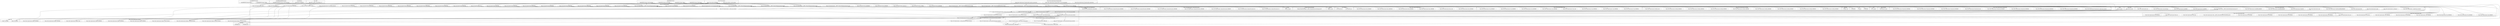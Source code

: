 digraph {
graph [overlap=false]
subgraph cluster_Moose_Meta_TypeConstraint_Parameterizable {
	label="Moose::Meta::TypeConstraint::Parameterizable";
	"Moose::Meta::TypeConstraint::Parameterizable::_parse_type_parameter";
	"Moose::Meta::TypeConstraint::Parameterizable::generate_constraint_for";
	"Moose::Meta::TypeConstraint::Parameterizable::parameterize";
}
subgraph cluster_Moose_Meta_TypeConstraint_DuckType {
	label="Moose::Meta::TypeConstraint::DuckType";
	"Moose::Meta::TypeConstraint::DuckType::BEGIN@5";
	"Moose::Meta::TypeConstraint::DuckType::BEGIN@17";
	"Moose::Meta::TypeConstraint::DuckType::BEGIN@7";
	"Moose::Meta::TypeConstraint::DuckType::BEGIN@9";
	"Moose::Meta::TypeConstraint::DuckType::BEGIN@8";
	"Moose::Meta::TypeConstraint::DuckType::BEGIN@3";
	"Moose::Meta::TypeConstraint::DuckType::BEGIN@11";
	"Moose::Meta::TypeConstraint::DuckType::BEGIN@4";
	"Moose::Meta::TypeConstraint::DuckType::meta";
}
subgraph cluster_List_MoreUtils {
	label="List::MoreUtils";
	"List::MoreUtils::all";
	"List::MoreUtils::any";
}
subgraph cluster_warnings {
	label="warnings";
	"warnings::unimport";
}
subgraph cluster_Moose_Exporter {
	label="Moose::Exporter";
	"Moose::Exporter::import";
}
subgraph cluster_strict {
	label="strict";
	"strict::unimport";
}
subgraph cluster_Moose_Meta_TypeConstraint_Enum {
	label="Moose::Meta::TypeConstraint::Enum";
	"Moose::Meta::TypeConstraint::Enum::BEGIN@3";
	"Moose::Meta::TypeConstraint::Enum::meta";
	"Moose::Meta::TypeConstraint::Enum::BEGIN@5";
	"Moose::Meta::TypeConstraint::Enum::BEGIN@4";
	"Moose::Meta::TypeConstraint::Enum::BEGIN@13";
	"Moose::Meta::TypeConstraint::Enum::BEGIN@7";
}
subgraph cluster_XSLoader {
	label="XSLoader";
	"XSLoader::load";
}
subgraph cluster_Class_MOP {
	label="Class::MOP";
	"Class::MOP::__ANON__[Class/MOP.pm:117]";
}
subgraph cluster_Moose_Util_TypeConstraints {
	label="Moose::Util::TypeConstraints";
	"Moose::Util::TypeConstraints::BEGIN@39";
	"Moose::Util::TypeConstraints::__ANON__[Moose/Util/TypeConstraints.pm:806]";
	"Moose::Util::TypeConstraints::role_type";
	"Moose::Util::TypeConstraints::__ANON__[Moose/Util/TypeConstraints.pm:807]";
	"Moose::Util::TypeConstraints::BEGIN@676";
	"Moose::Util::TypeConstraints::BEGIN@28";
	"Moose::Util::TypeConstraints::__ANON__[Moose/Util/TypeConstraints.pm:714]";
	"Moose::Util::TypeConstraints::BEGIN@6";
	"Moose::Util::TypeConstraints::CORE:match";
	"Moose::Util::TypeConstraints::__ANON__[Moose/Util/TypeConstraints.pm:844]";
	"Moose::Util::TypeConstraints::subtype";
	"Moose::Util::TypeConstraints::BEGIN@35";
	"Moose::Util::TypeConstraints::BEGIN@4";
	"Moose::Util::TypeConstraints::list_all_type_constraints";
	"Moose::Util::TypeConstraints::BEGIN@30";
	"Moose::Util::TypeConstraints::__ANON__[Moose/Util/TypeConstraints.pm:837]";
	"Moose::Util::TypeConstraints::BEGIN@36";
	"Moose::Util::TypeConstraints::_parse_parameterized_type_constraint";
	"Moose::Util::TypeConstraints::find_or_parse_type_constraint";
	"Moose::Util::TypeConstraints::BEGIN@596";
	"Moose::Util::TypeConstraints::where";
	"Moose::Util::TypeConstraints::as";
	"Moose::Util::TypeConstraints::CORE:subst";
	"Moose::Util::TypeConstraints::__ANON__[Moose/Util/TypeConstraints.pm:845]";
	"Moose::Util::TypeConstraints::BEGIN@649";
	"Moose::Util::TypeConstraints::create_parameterized_type_constraint";
	"Moose::Util::TypeConstraints::find_type_constraint";
	"Moose::Util::TypeConstraints::BEGIN@32";
	"Moose::Util::TypeConstraints::BEGIN@40";
	"Moose::Util::TypeConstraints::__ANON__[Moose/Util/TypeConstraints.pm:828]";
	"Moose::Util::TypeConstraints::type";
	"Moose::Util::TypeConstraints::BEGIN@66";
	"Moose::Util::TypeConstraints::BEGIN@660";
	"Moose::Util::TypeConstraints::__ANON__[Moose/Util/TypeConstraints.pm:707]";
	"Moose::Util::TypeConstraints::BEGIN@38";
	"Moose::Util::TypeConstraints::_detect_type_constraint_union";
	"Moose::Util::TypeConstraints::BEGIN@7";
	"Moose::Util::TypeConstraints::class_type";
	"Moose::Util::TypeConstraints::find_or_create_isa_type_constraint";
	"Moose::Util::TypeConstraints::create_class_type_constraint";
	"Moose::Util::TypeConstraints::CORE:qr";
	"Moose::Util::TypeConstraints::CORE:regcomp";
	"Moose::Util::TypeConstraints::_detect_parameterized_type_constraint";
	"Moose::Util::TypeConstraints::optimize_as";
	"Moose::Util::TypeConstraints::_create_parameterized_type_constraint";
	"Moose::Util::TypeConstraints::BEGIN@5";
	"Moose::Util::TypeConstraints::BEGIN@33";
	"Moose::Util::TypeConstraints::_create_type_constraint";
	"Moose::Util::TypeConstraints::create_role_type_constraint";
	"Moose::Util::TypeConstraints::BEGIN@34";
	"Moose::Util::TypeConstraints::get_all_parameterizable_types";
	"Moose::Util::TypeConstraints::BEGIN@37";
	"Moose::Util::TypeConstraints::find_or_create_does_type_constraint";
	"Moose::Util::TypeConstraints::normalize_type_constraint_name";
	"Moose::Util::TypeConstraints::BEGIN@29";
	"Moose::Util::TypeConstraints::BEGIN@655";
	"Moose::Util::TypeConstraints::register_type_constraint";
	"Moose::Util::TypeConstraints::BEGIN@31";
}
subgraph cluster_Moose {
	label="Moose";
	"Moose::init_meta";
}
subgraph cluster_Moose_Meta_TypeConstraint_Role {
	label="Moose::Meta::TypeConstraint::Role";
	"Moose::Meta::TypeConstraint::Role::BEGIN@7";
	"Moose::Meta::TypeConstraint::Role::BEGIN@5";
	"Moose::Meta::TypeConstraint::Role::BEGIN@8";
	"Moose::Meta::TypeConstraint::Role::BEGIN@4";
	"Moose::Meta::TypeConstraint::Role::BEGIN@3";
	"Moose::Meta::TypeConstraint::Role::__ANON__[Moose/Meta/TypeConstraint/Role.pm:36]";
	"Moose::Meta::TypeConstraint::Role::BEGIN@14";
	"Moose::Meta::TypeConstraint::Role::new";
	"Moose::Meta::TypeConstraint::Role::meta";
}
subgraph cluster_Exporter {
	label="Exporter";
	"Exporter::import";
}
subgraph cluster_Moose_Meta_TypeConstraint_Parameterized {
	label="Moose::Meta::TypeConstraint::Parameterized";
	"Moose::Meta::TypeConstraint::Parameterized::BEGIN@8";
	"Moose::Meta::TypeConstraint::Parameterized::BEGIN@7";
	"Moose::Meta::TypeConstraint::Parameterized::meta";
	"Moose::Meta::TypeConstraint::Parameterized::BEGIN@5";
	"Moose::Meta::TypeConstraint::Parameterized::BEGIN@9";
	"Moose::Meta::TypeConstraint::Parameterized::BEGIN@4";
	"Moose::Meta::TypeConstraint::Parameterized::compile_type_constraint";
	"Moose::Meta::TypeConstraint::Parameterized::BEGIN@15";
	"Moose::Meta::TypeConstraint::Parameterized::BEGIN@3";
}
subgraph cluster_Maybe_ANTLR_Runtime {
	label="Maybe[ANTLR::Runtime";
	"Maybe[ANTLR::Runtime::CharStream]";
	"Maybe[ANTLR::Runtime::TokenStream]";
	"Maybe[ANTLR::Runtime::CharStreamState]";
	"Maybe[ANTLR::Runtime::Token]";
}
subgraph cluster_ArrayRef_ANTLR_Runtime {
	label="ArrayRef[ANTLR::Runtime";
	"ArrayRef[ANTLR::Runtime::Token]";
	"ArrayRef[ANTLR::Runtime::BitSet]";
}
subgraph cluster_Moose_Meta_TypeConstraint_Registry {
	label="Moose::Meta::TypeConstraint::Registry";
	"Moose::Meta::TypeConstraint::Registry::type_constraints";
	"Moose::Meta::TypeConstraint::Registry::BEGIN@4";
	"Moose::Meta::TypeConstraint::Registry::meta";
	"Moose::Meta::TypeConstraint::Registry::BEGIN@6";
	"Moose::Meta::TypeConstraint::Registry::add_type_constraint";
	"Moose::Meta::TypeConstraint::Registry::get_type_constraint";
	"Moose::Meta::TypeConstraint::Registry::BEGIN@8";
	"Moose::Meta::TypeConstraint::Registry::has_type_constraint";
	"Moose::Meta::TypeConstraint::Registry::BEGIN@14";
	"Moose::Meta::TypeConstraint::Registry::BEGIN@5";
}
subgraph cluster_Moose_Role {
	label="Moose::Role";
	"Moose::Role::init_meta";
}
subgraph cluster_ArrayRef_Maybe_ANTLR_Runtime {
	label="ArrayRef[Maybe[ANTLR::Runtime";
	"ArrayRef[Maybe[ANTLR::Runtime::CharStreamState]]";
}
subgraph cluster_re {
	label="re";
	"re::BEGIN@4";
	"re::import";
	"re::BEGIN@5";
}
subgraph cluster_Package_DeprecationManager {
	label="Package::DeprecationManager";
	"Package::DeprecationManager::__ANON__[Package/DeprecationManager.pm:60]";
}
subgraph cluster_Scalar_Util {
	label="Scalar::Util";
	"Scalar::Util::reftype";
	"Scalar::Util::blessed";
}
subgraph cluster_UNIVERSAL {
	label="UNIVERSAL";
	"UNIVERSAL::isa";
	"UNIVERSAL::can";
}
subgraph cluster_Moose_Meta_TypeConstraint_Class {
	label="Moose::Meta::TypeConstraint::Class";
	"Moose::Meta::TypeConstraint::Class::BEGIN@7";
	"Moose::Meta::TypeConstraint::Class::meta";
	"Moose::Meta::TypeConstraint::Class::BEGIN@5";
	"Moose::Meta::TypeConstraint::Class::BEGIN@8";
	"Moose::Meta::TypeConstraint::Class::BEGIN@3";
	"Moose::Meta::TypeConstraint::Class::BEGIN@14";
	"Moose::Meta::TypeConstraint::Class::BEGIN@4";
	"Moose::Meta::TypeConstraint::Class::new";
}
subgraph cluster_Moose_Util_TypeConstraints_OptimizedConstraints {
	label="Moose::Util::TypeConstraints::OptimizedConstraints";
	"Moose::Util::TypeConstraints::OptimizedConstraints::BEGIN@4";
	"Moose::Util::TypeConstraints::OptimizedConstraints::BEGIN@7";
	"Moose::Util::TypeConstraints::OptimizedConstraints::BEGIN@6";
	"Moose::Util::TypeConstraints::OptimizedConstraints::Str";
	"Moose::Util::TypeConstraints::OptimizedConstraints::BEGIN@8";
	"Moose::Util::TypeConstraints::OptimizedConstraints::BEGIN@3";
	"Moose::Util::TypeConstraints::OptimizedConstraints::Int";
}
subgraph cluster_Moose_Meta_Attribute {
	label="Moose::Meta::Attribute";
	"Moose::Meta::Attribute::BEGIN@19";
	"Moose::Meta::Attribute::_process_options";
}
subgraph cluster_Class_MOP_Mixin_HasAttributes {
	label="Class::MOP::Mixin::HasAttributes";
	"Class::MOP::Mixin::HasAttributes::add_attribute";
}
subgraph cluster_Moose_Meta_TypeConstraint {
	label="Moose::Meta::TypeConstraint";
	"Moose::Meta::TypeConstraint::ArrayRef[Str]";
	"Moose::Meta::TypeConstraint::__ANON__[Moose/Meta/TypeConstraint.pm:10]";
	"Moose::Meta::TypeConstraint::is_subtype_of";
	"Moose::Meta::TypeConstraint::Maybe[ArrayRef[HashRef[Int]]]";
	"Moose::Meta::TypeConstraint::_compiled_type_constraint";
	"Moose::Meta::TypeConstraint::name";
	"Moose::Meta::TypeConstraint::Maybe[Str]";
	"Moose::Meta::TypeConstraint::create_child_type";
	"Moose::Meta::TypeConstraint::ArrayRef[HashRef[Int]]";
	"Moose::Meta::TypeConstraint::equals";
	"Moose::Meta::TypeConstraint::ArrayRef[Int]";
	"Moose::Meta::TypeConstraint::ArrayRef[ArrayRef[Int]]";
	"Moose::Meta::TypeConstraint::Bool";
	"Moose::Meta::TypeConstraint::new";
}
subgraph cluster_Lavanda2Parser {
	label="Lavanda2Parser";
	"Lavanda2Parser::BEGIN@14";
}
subgraph cluster_Moose_Meta_TypeConstraint_Union {
	label="Moose::Meta::TypeConstraint::Union";
	"Moose::Meta::TypeConstraint::Union::BEGIN@11";
	"Moose::Meta::TypeConstraint::Union::BEGIN@4";
	"Moose::Meta::TypeConstraint::Union::BEGIN@10";
	"Moose::Meta::TypeConstraint::Union::meta";
	"Moose::Meta::TypeConstraint::Union::BEGIN@5";
	"Moose::Meta::TypeConstraint::Union::BEGIN@6";
	"Moose::Meta::TypeConstraint::Union::BEGIN@8";
	"Moose::Meta::TypeConstraint::Union::BEGIN@17";
}
"Moose::Util::TypeConstraints::BEGIN@30" -> "Moose::Meta::TypeConstraint::Union::BEGIN@5";
"Moose::Role::init_meta" -> "Moose::Util::TypeConstraints::role_type";
"Moose::Util::TypeConstraints::BEGIN@7" -> "Moose::Exporter::import";
"Moose::Util::TypeConstraints::__ANON__[Moose/Util/TypeConstraints.pm:806]" -> "Maybe[ANTLR::Runtime::CharStreamState]";
"Moose::Util::TypeConstraints::BEGIN@35" -> "Moose::Meta::TypeConstraint::Enum::BEGIN@7";
"Moose::Util::TypeConstraints::_create_type_constraint" -> "Moose::Meta::TypeConstraint::create_child_type";
"Moose::Meta::TypeConstraint::Maybe[Str]" -> "Moose::Util::TypeConstraints::__ANON__[Moose/Util/TypeConstraints.pm:844]";
"Maybe[ANTLR::Runtime::CharStream]" -> "Moose::Util::TypeConstraints::__ANON__[Moose/Util/TypeConstraints.pm:844]";
"Maybe[ANTLR::Runtime::TokenStream]" -> "Moose::Util::TypeConstraints::__ANON__[Moose/Util/TypeConstraints.pm:844]";
"Maybe[ANTLR::Runtime::CharStreamState]" -> "Moose::Util::TypeConstraints::__ANON__[Moose/Util/TypeConstraints.pm:844]";
"Maybe[ANTLR::Runtime::Token]" -> "Moose::Util::TypeConstraints::__ANON__[Moose/Util/TypeConstraints.pm:844]";
"Moose::Meta::TypeConstraint::Maybe[ArrayRef[HashRef[Int]]]" -> "Moose::Util::TypeConstraints::__ANON__[Moose/Util/TypeConstraints.pm:844]";
"Moose::Util::TypeConstraints::find_or_create_does_type_constraint" -> "Moose::Util::TypeConstraints::find_or_parse_type_constraint";
"Moose::Util::TypeConstraints::find_or_create_isa_type_constraint" -> "Moose::Util::TypeConstraints::find_or_parse_type_constraint";
"Moose::Util::TypeConstraints::BEGIN@6" -> "Exporter::import";
"Moose::Util::TypeConstraints::BEGIN@5" -> "Exporter::import";
"Class::MOP::__ANON__[Class/MOP.pm:117]" -> "Moose::Util::TypeConstraints::where";
"Moose::Meta::Attribute::BEGIN@19" -> "Moose::Util::TypeConstraints::where";
"Lavanda2Parser::BEGIN@14" -> "Moose::Util::TypeConstraints::where";
"Moose::Util::TypeConstraints::find_or_parse_type_constraint" -> "Moose::Util::TypeConstraints::create_parameterized_type_constraint";
"Moose::Meta::Attribute::BEGIN@19" -> "Moose::Util::TypeConstraints::find_type_constraint";
"Moose::Meta::TypeConstraint::is_subtype_of" -> "Moose::Util::TypeConstraints::find_type_constraint";
"Moose::init_meta" -> "Moose::Util::TypeConstraints::find_type_constraint";
"Moose::Meta::TypeConstraint::Class::new" -> "Moose::Util::TypeConstraints::find_type_constraint";
"Moose::Util::TypeConstraints::find_or_parse_type_constraint" -> "Moose::Util::TypeConstraints::find_type_constraint";
"Moose::Meta::TypeConstraint::equals" -> "Moose::Util::TypeConstraints::find_type_constraint";
"Moose::Meta::TypeConstraint::Role::new" -> "Moose::Util::TypeConstraints::find_type_constraint";
"Moose::Role::init_meta" -> "Moose::Util::TypeConstraints::find_type_constraint";
"Moose::Meta::Attribute::BEGIN@19" -> "Moose::Util::TypeConstraints::BEGIN@38";
"Moose::Util::TypeConstraints::find_or_parse_type_constraint" -> "Moose::Util::TypeConstraints::_detect_type_constraint_union";
"Moose::init_meta" -> "Moose::Util::TypeConstraints::class_type";
"Moose::Meta::Attribute::BEGIN@19" -> "Moose::Util::TypeConstraints::BEGIN@5";
"Moose::Util::TypeConstraints::BEGIN@40" -> "Moose::Util::TypeConstraints::OptimizedConstraints::BEGIN@6";
"Moose::Util::TypeConstraints::subtype" -> "Moose::Util::TypeConstraints::_create_type_constraint";
"Moose::Util::TypeConstraints::type" -> "Moose::Util::TypeConstraints::_create_type_constraint";
"Moose::Util::TypeConstraints::BEGIN@34" -> "Moose::Meta::TypeConstraint::Role::BEGIN@14";
"Moose::Util::TypeConstraints::BEGIN@33" -> "Moose::Meta::TypeConstraint::Class::BEGIN@4";
"Moose::Meta::Attribute::BEGIN@19" -> "Moose::Util::TypeConstraints::BEGIN@39";
"Moose::Util::TypeConstraints::BEGIN@35" -> "Moose::Meta::TypeConstraint::Enum::meta";
"Moose::Util::TypeConstraints::BEGIN@30" -> "Moose::Meta::TypeConstraint::Union::meta";
"Moose::Util::TypeConstraints::BEGIN@596" -> "re::BEGIN@5";
"Moose::Util::TypeConstraints::_create_type_constraint" -> "Moose::Util::TypeConstraints::CORE:match";
"Moose::Util::TypeConstraints::_detect_type_constraint_union" -> "Moose::Util::TypeConstraints::CORE:match";
"Moose::Util::TypeConstraints::_detect_parameterized_type_constraint" -> "Moose::Util::TypeConstraints::CORE:match";
"Moose::Util::TypeConstraints::_parse_parameterized_type_constraint" -> "Moose::Util::TypeConstraints::CORE:match";
"Moose::Util::TypeConstraints::find_type_constraint" -> "Scalar::Util::blessed";
"Moose::Util::TypeConstraints::_create_type_constraint" -> "Scalar::Util::blessed";
"Moose::Util::TypeConstraints::BEGIN@28" -> "Package::DeprecationManager::__ANON__[Package/DeprecationManager.pm:60]";
"Moose::Util::TypeConstraints::BEGIN@33" -> "Moose::Meta::TypeConstraint::Class::BEGIN@5";
"Moose::Util::TypeConstraints::BEGIN@31" -> "Moose::Meta::TypeConstraint::Parameterized::meta";
"Class::MOP::__ANON__[Class/MOP.pm:117]" -> "Moose::Util::TypeConstraints::as";
"Moose::Meta::Attribute::BEGIN@19" -> "Moose::Util::TypeConstraints::as";
"Moose::Meta::TypeConstraint::Parameterizable::generate_constraint_for" -> "Moose::Util::TypeConstraints::__ANON__[Moose/Util/TypeConstraints.pm:845]";
"Moose::Util::TypeConstraints::BEGIN@30" -> "Moose::Meta::TypeConstraint::Union::BEGIN@8";
"Moose::Util::TypeConstraints::_create_type_constraint" -> "Moose::Util::TypeConstraints::find_or_create_isa_type_constraint";
"Moose::Meta::Attribute::_process_options" -> "Moose::Util::TypeConstraints::find_or_create_isa_type_constraint";
"Moose::Meta::TypeConstraint::Parameterizable::_parse_type_parameter" -> "Moose::Util::TypeConstraints::find_or_create_isa_type_constraint";
"Moose::Meta::Attribute::BEGIN@19" -> "Moose::Util::TypeConstraints::CORE:regcomp";
"Moose::Util::TypeConstraints::_detect_type_constraint_union" -> "Moose::Util::TypeConstraints::CORE:regcomp";
"Moose::Util::TypeConstraints::_detect_parameterized_type_constraint" -> "Moose::Util::TypeConstraints::CORE:regcomp";
"Moose::Util::TypeConstraints::_parse_parameterized_type_constraint" -> "Moose::Util::TypeConstraints::CORE:regcomp";
"Moose::Util::TypeConstraints::BEGIN@40" -> "Moose::Util::TypeConstraints::OptimizedConstraints::BEGIN@7";
"Moose::Util::TypeConstraints::BEGIN@36" -> "Moose::Meta::TypeConstraint::DuckType::BEGIN@3";
"Moose::Util::TypeConstraints::BEGIN@36" -> "Moose::Meta::TypeConstraint::DuckType::meta";
"Moose::Util::TypeConstraints::BEGIN@39" -> "Moose::Meta::TypeConstraint::Registry::BEGIN@8";
"Moose::Util::TypeConstraints::__ANON__[Moose/Util/TypeConstraints.pm:844]" -> "Moose::Meta::TypeConstraint::Role::__ANON__[Moose/Meta/TypeConstraint/Role.pm:36]";
"Moose::Meta::Attribute::BEGIN@19" -> "Moose::Util::TypeConstraints::BEGIN@37";
"Moose::Util::TypeConstraints::BEGIN@33" -> "Moose::Meta::TypeConstraint::Class::BEGIN@3";
"Moose::Util::TypeConstraints::BEGIN@33" -> "Moose::Meta::TypeConstraint::Class::BEGIN@14";
"Moose::Meta::Attribute::BEGIN@19" -> "Moose::Util::TypeConstraints::BEGIN@6";
"Moose::Util::TypeConstraints::BEGIN@30" -> "Moose::Meta::TypeConstraint::Union::BEGIN@10";
"Class::MOP::__ANON__[Class/MOP.pm:117]" -> "Moose::Util::TypeConstraints::subtype";
"Moose::Meta::Attribute::BEGIN@19" -> "Moose::Util::TypeConstraints::subtype";
"Lavanda2Parser::BEGIN@14" -> "Moose::Util::TypeConstraints::subtype";
"Moose::Meta::Attribute::BEGIN@19" -> "Moose::Util::TypeConstraints::BEGIN@35";
"Moose::Util::TypeConstraints::BEGIN@36" -> "Moose::Meta::TypeConstraint::DuckType::BEGIN@9";
"Moose::Meta::Attribute::BEGIN@19" -> "Moose::Util::TypeConstraints::list_all_type_constraints";
"Moose::Meta::Attribute::BEGIN@19" -> "Moose::Util::TypeConstraints::BEGIN@596";
"Moose::Util::TypeConstraints::_create_parameterized_type_constraint" -> "UNIVERSAL::can";
"Moose::Meta::Attribute::BEGIN@19" -> "Moose::Util::TypeConstraints::type";
"Moose::Meta::Attribute::BEGIN@19" -> "Moose::Util::TypeConstraints::BEGIN@66";
"Moose::Util::TypeConstraints::BEGIN@66" -> "strict::unimport";
"Moose::Util::TypeConstraints::BEGIN@31" -> "Moose::Meta::TypeConstraint::Parameterized::BEGIN@3";
"Moose::Util::TypeConstraints::_create_type_constraint" -> "Moose::Meta::TypeConstraint::Registry::get_type_constraint";
"Moose::Util::TypeConstraints::create_parameterized_type_constraint" -> "Moose::Meta::TypeConstraint::Registry::get_type_constraint";
"Moose::Util::TypeConstraints::find_type_constraint" -> "Moose::Meta::TypeConstraint::Registry::get_type_constraint";
"Moose::Meta::Attribute::BEGIN@19" -> "Moose::Util::TypeConstraints::BEGIN@29";
"Moose::Meta::Attribute::BEGIN@19" -> "Moose::Util::TypeConstraints::BEGIN@31";
"Moose::Meta::TypeConstraint::ArrayRef[Str]" -> "Moose::Util::TypeConstraints::__ANON__[Moose/Util/TypeConstraints.pm:806]";
"Moose::Meta::TypeConstraint::ArrayRef[HashRef[Int]]" -> "Moose::Util::TypeConstraints::__ANON__[Moose/Util/TypeConstraints.pm:806]";
"Moose::Meta::TypeConstraint::ArrayRef[Int]" -> "Moose::Util::TypeConstraints::__ANON__[Moose/Util/TypeConstraints.pm:806]";
"ArrayRef[Maybe[ANTLR::Runtime::CharStreamState]]" -> "Moose::Util::TypeConstraints::__ANON__[Moose/Util/TypeConstraints.pm:806]";
"ArrayRef[ANTLR::Runtime::BitSet]" -> "Moose::Util::TypeConstraints::__ANON__[Moose/Util/TypeConstraints.pm:806]";
"ArrayRef[ANTLR::Runtime::Token]" -> "Moose::Util::TypeConstraints::__ANON__[Moose/Util/TypeConstraints.pm:806]";
"Moose::Meta::TypeConstraint::ArrayRef[ArrayRef[Int]]" -> "Moose::Util::TypeConstraints::__ANON__[Moose/Util/TypeConstraints.pm:806]";
"Moose::Util::TypeConstraints::BEGIN@30" -> "Moose::Meta::TypeConstraint::Union::BEGIN@6";
"Moose::Meta::Attribute::BEGIN@19" -> "Moose::Util::TypeConstraints::BEGIN@676";
"Moose::Util::TypeConstraints::BEGIN@34" -> "Moose::Meta::TypeConstraint::Role::BEGIN@3";
"Moose::Util::TypeConstraints::__ANON__[Moose/Util/TypeConstraints.pm:844]" -> "Moose::Meta::TypeConstraint::ArrayRef[HashRef[Int]]";
"Moose::Util::TypeConstraints::BEGIN@31" -> "Moose::Meta::TypeConstraint::Parameterized::BEGIN@15";
"Moose::Util::TypeConstraints::BEGIN@34" -> "Moose::Meta::TypeConstraint::Role::BEGIN@7";
"Moose::Util::TypeConstraints::_create_parameterized_type_constraint" -> "Moose::Meta::TypeConstraint::Parameterizable::parameterize";
"Moose::Util::TypeConstraints::normalize_type_constraint_name" -> "Moose::Util::TypeConstraints::CORE:subst";
"Moose::Util::TypeConstraints::create_parameterized_type_constraint" -> "Moose::Meta::TypeConstraint::Registry::has_type_constraint";
"Moose::Util::TypeConstraints::find_type_constraint" -> "Moose::Meta::TypeConstraint::Registry::has_type_constraint";
"Moose::Meta::Attribute::BEGIN@19" -> "Moose::Util::TypeConstraints::BEGIN@40";
"Moose::Util::TypeConstraints::BEGIN@39" -> "Moose::Meta::TypeConstraint::Registry::BEGIN@14";
"Moose::Meta::Attribute::BEGIN@19" -> "Moose::Util::TypeConstraints::BEGIN@7";
"Moose::Util::TypeConstraints::BEGIN@35" -> "Moose::Meta::TypeConstraint::Enum::BEGIN@13";
"Moose::Util::TypeConstraints::__ANON__[Moose/Util/TypeConstraints.pm:845]" -> "Moose::Meta::TypeConstraint::_compiled_type_constraint";
"Moose::Util::TypeConstraints::__ANON__[Moose/Util/TypeConstraints.pm:807]" -> "Moose::Meta::TypeConstraint::_compiled_type_constraint";
"Moose::Util::TypeConstraints::__ANON__[Moose/Util/TypeConstraints.pm:828]" -> "Moose::Meta::TypeConstraint::_compiled_type_constraint";
"Moose::Util::TypeConstraints::create_parameterized_type_constraint" -> "Moose::Util::TypeConstraints::_create_parameterized_type_constraint";
"Moose::Meta::Attribute::BEGIN@19" -> "Moose::Util::TypeConstraints::BEGIN@34";
"Moose::Meta::TypeConstraint::Parameterized::compile_type_constraint" -> "Moose::Util::TypeConstraints::get_all_parameterizable_types";
"Moose::Util::TypeConstraints::BEGIN@36" -> "Moose::Meta::TypeConstraint::DuckType::BEGIN@8";
"Moose::Util::TypeConstraints::find_or_parse_type_constraint" -> "Moose::Util::TypeConstraints::normalize_type_constraint_name";
"Moose::Util::TypeConstraints::role_type" -> "Moose::Util::TypeConstraints::register_type_constraint";
"Moose::Util::TypeConstraints::class_type" -> "Moose::Util::TypeConstraints::register_type_constraint";
"Moose::Meta::Attribute::BEGIN@19" -> "Moose::Util::TypeConstraints::BEGIN@655";
"Moose::Util::TypeConstraints::list_all_type_constraints" -> "Moose::Meta::TypeConstraint::Registry::type_constraints";
"Moose::Util::TypeConstraints::BEGIN@39" -> "Moose::Meta::TypeConstraint::Registry::BEGIN@4";
"Moose::Meta::TypeConstraint::Bool" -> "Moose::Util::TypeConstraints::__ANON__[Moose/Util/TypeConstraints.pm:714]";
"Moose::Util::TypeConstraints::BEGIN@33" -> "Moose::Meta::TypeConstraint::Class::BEGIN@8";
"Moose::Util::TypeConstraints::BEGIN@31" -> "Moose::Meta::TypeConstraint::Parameterized::BEGIN@7";
"Moose::Meta::Attribute::BEGIN@19" -> "Moose::Util::TypeConstraints::BEGIN@36";
"Moose::Meta::TypeConstraint::Maybe[Str]" -> "Moose::Util::TypeConstraints::__ANON__[Moose/Util/TypeConstraints.pm:837]";
"Maybe[ANTLR::Runtime::CharStream]" -> "Moose::Util::TypeConstraints::__ANON__[Moose/Util/TypeConstraints.pm:837]";
"Maybe[ANTLR::Runtime::TokenStream]" -> "Moose::Util::TypeConstraints::__ANON__[Moose/Util/TypeConstraints.pm:837]";
"Maybe[ANTLR::Runtime::CharStreamState]" -> "Moose::Util::TypeConstraints::__ANON__[Moose/Util/TypeConstraints.pm:837]";
"Maybe[ANTLR::Runtime::Token]" -> "Moose::Util::TypeConstraints::__ANON__[Moose/Util/TypeConstraints.pm:837]";
"Moose::Meta::TypeConstraint::Maybe[ArrayRef[HashRef[Int]]]" -> "Moose::Util::TypeConstraints::__ANON__[Moose/Util/TypeConstraints.pm:837]";
"Moose::Util::TypeConstraints::BEGIN@660" -> "warnings::unimport";
"Moose::Util::TypeConstraints::BEGIN@676" -> "warnings::unimport";
"Moose::Util::TypeConstraints::BEGIN@649" -> "warnings::unimport";
"Moose::Util::TypeConstraints::BEGIN@655" -> "warnings::unimport";
"Moose::Util::TypeConstraints::register_type_constraint" -> "Moose::Meta::TypeConstraint::name";
"Moose::Meta::Attribute::BEGIN@19" -> "Moose::Util::TypeConstraints::BEGIN@660";
"Moose::Meta::TypeConstraint::Maybe[Str]" -> "Moose::Util::TypeConstraints::__ANON__[Moose/Util/TypeConstraints.pm:707]";
"Maybe[ANTLR::Runtime::CharStream]" -> "Moose::Util::TypeConstraints::__ANON__[Moose/Util/TypeConstraints.pm:707]";
"Maybe[ANTLR::Runtime::TokenStream]" -> "Moose::Util::TypeConstraints::__ANON__[Moose/Util/TypeConstraints.pm:707]";
"Maybe[ANTLR::Runtime::CharStreamState]" -> "Moose::Util::TypeConstraints::__ANON__[Moose/Util/TypeConstraints.pm:707]";
"Maybe[ANTLR::Runtime::Token]" -> "Moose::Util::TypeConstraints::__ANON__[Moose/Util/TypeConstraints.pm:707]";
"Moose::Meta::TypeConstraint::Maybe[ArrayRef[HashRef[Int]]]" -> "Moose::Util::TypeConstraints::__ANON__[Moose/Util/TypeConstraints.pm:707]";
"Moose::Meta::TypeConstraint::Bool" -> "Moose::Util::TypeConstraints::__ANON__[Moose/Util/TypeConstraints.pm:707]";
"Moose::Util::TypeConstraints::BEGIN@34" -> "Moose::Meta::TypeConstraint::Role::BEGIN@4";
"Moose::Util::TypeConstraints::BEGIN@40" -> "Moose::Util::TypeConstraints::OptimizedConstraints::BEGIN@4";
"Moose::Util::TypeConstraints::class_type" -> "Moose::Util::TypeConstraints::create_class_type_constraint";
"Moose::Util::TypeConstraints::find_or_create_isa_type_constraint" -> "Moose::Util::TypeConstraints::create_class_type_constraint";
"Moose::Meta::Attribute::BEGIN@19" -> "Moose::Util::TypeConstraints::CORE:qr";
"Moose::Util::TypeConstraints::create_role_type_constraint" -> "Moose::Meta::TypeConstraint::Role::new";
"Moose::Util::TypeConstraints::BEGIN@30" -> "Moose::Meta::TypeConstraint::Union::BEGIN@11";
"Moose::Util::TypeConstraints::BEGIN@35" -> "Moose::Meta::TypeConstraint::Enum::BEGIN@3";
"Moose::Util::TypeConstraints::BEGIN@31" -> "Moose::Meta::TypeConstraint::Parameterized::BEGIN@4";
"Moose::Meta::TypeConstraint::Parameterizable::generate_constraint_for" -> "Moose::Util::TypeConstraints::__ANON__[Moose/Util/TypeConstraints.pm:807]";
"Moose::Util::TypeConstraints::BEGIN@34" -> "Moose::Meta::TypeConstraint::Role::meta";
"Moose::Util::TypeConstraints::_create_type_constraint" -> "Moose::Meta::TypeConstraint::new";
"Moose::Util::TypeConstraints::BEGIN@36" -> "Moose::Meta::TypeConstraint::DuckType::BEGIN@5";
"Moose::Util::TypeConstraints::BEGIN@31" -> "Moose::Meta::TypeConstraint::Parameterized::BEGIN@8";
"Moose::Util::TypeConstraints::create_parameterized_type_constraint" -> "Moose::Util::TypeConstraints::_parse_parameterized_type_constraint";
"Moose::Util::TypeConstraints::BEGIN@33" -> "Moose::Meta::TypeConstraint::Class::meta";
"Moose::Meta::Attribute::BEGIN@19" -> "Moose::Util::TypeConstraints::BEGIN@649";
"Moose::Meta::TypeConstraint::Parameterizable::generate_constraint_for" -> "Moose::Util::TypeConstraints::__ANON__[Moose/Util/TypeConstraints.pm:828]";
"Moose::Util::TypeConstraints::BEGIN@39" -> "Moose::Meta::TypeConstraint::Registry::BEGIN@6";
"Moose::Util::TypeConstraints::BEGIN@596" -> "XSLoader::load";
"Moose::Meta::Attribute::BEGIN@19" -> "Moose::Util::TypeConstraints::BEGIN@33";
"Moose::Util::TypeConstraints::BEGIN@39" -> "Class::MOP::Mixin::HasAttributes::add_attribute";
"Moose::Util::TypeConstraints::BEGIN@33" -> "Class::MOP::Mixin::HasAttributes::add_attribute";
"Moose::Util::TypeConstraints::BEGIN@35" -> "Class::MOP::Mixin::HasAttributes::add_attribute";
"Moose::Util::TypeConstraints::BEGIN@36" -> "Class::MOP::Mixin::HasAttributes::add_attribute";
"Moose::Util::TypeConstraints::BEGIN@30" -> "Class::MOP::Mixin::HasAttributes::add_attribute";
"Moose::Util::TypeConstraints::BEGIN@34" -> "Class::MOP::Mixin::HasAttributes::add_attribute";
"Moose::Util::TypeConstraints::BEGIN@31" -> "Class::MOP::Mixin::HasAttributes::add_attribute";
"Moose::Util::TypeConstraints::BEGIN@40" -> "Moose::Util::TypeConstraints::OptimizedConstraints::BEGIN@3";
"Moose::Util::TypeConstraints::BEGIN@35" -> "Moose::Meta::TypeConstraint::Enum::BEGIN@4";
"Moose::Util::TypeConstraints::BEGIN@33" -> "Moose::Meta::TypeConstraint::Class::BEGIN@7";
"Moose::Util::TypeConstraints::BEGIN@36" -> "Moose::Meta::TypeConstraint::DuckType::BEGIN@7";
"Moose::Meta::Attribute::BEGIN@19" -> "Moose::Util::TypeConstraints::BEGIN@4";
"Moose::Meta::Attribute::BEGIN@19" -> "Moose::Util::TypeConstraints::BEGIN@30";
"Moose::Util::TypeConstraints::_create_type_constraint" -> "Moose::Meta::TypeConstraint::Registry::add_type_constraint";
"Moose::Util::TypeConstraints::register_type_constraint" -> "Moose::Meta::TypeConstraint::Registry::add_type_constraint";
"Moose::Util::TypeConstraints::find_or_parse_type_constraint" -> "Moose::Meta::TypeConstraint::Registry::add_type_constraint";
"Moose::Util::TypeConstraints::BEGIN@40" -> "Moose::Util::TypeConstraints::OptimizedConstraints::BEGIN@8";
"Moose::Util::TypeConstraints::__ANON__[Moose/Util/TypeConstraints.pm:806]" -> "Moose::Util::TypeConstraints::OptimizedConstraints::Str";
"Moose::Util::TypeConstraints::__ANON__[Moose/Util/TypeConstraints.pm:844]" -> "Moose::Util::TypeConstraints::OptimizedConstraints::Str";
"Moose::Util::TypeConstraints::BEGIN@30" -> "Moose::Meta::TypeConstraint::Union::BEGIN@4";
"Moose::Util::TypeConstraints::subtype" -> "Scalar::Util::reftype";
"Moose::Util::TypeConstraints::_create_type_constraint" -> "Moose::Meta::TypeConstraint::__ANON__[Moose/Meta/TypeConstraint.pm:10]";
"Moose::Util::TypeConstraints::find_or_create_isa_type_constraint" -> "Moose::Meta::TypeConstraint::__ANON__[Moose/Meta/TypeConstraint.pm:10]";
"Moose::Util::TypeConstraints::find_or_parse_type_constraint" -> "Moose::Meta::TypeConstraint::__ANON__[Moose/Meta/TypeConstraint.pm:10]";
"Moose::Util::TypeConstraints::find_or_create_does_type_constraint" -> "Moose::Meta::TypeConstraint::__ANON__[Moose/Meta/TypeConstraint.pm:10]";
"Moose::Util::TypeConstraints::BEGIN@30" -> "Moose::Meta::TypeConstraint::Union::BEGIN@17";
"Moose::Util::TypeConstraints::BEGIN@36" -> "Moose::Meta::TypeConstraint::DuckType::BEGIN@17";
"Moose::Util::TypeConstraints::find_type_constraint" -> "UNIVERSAL::isa";
"Moose::Util::TypeConstraints::__ANON__[Moose/Util/TypeConstraints.pm:806]" -> "Moose::Meta::TypeConstraint::ArrayRef[Int]";
"Moose::Util::TypeConstraints::BEGIN@36" -> "Moose::Meta::TypeConstraint::DuckType::BEGIN@11";
"Moose::Util::TypeConstraints::find_or_parse_type_constraint" -> "Moose::Util::TypeConstraints::_detect_parameterized_type_constraint";
"Moose::Meta::Attribute::BEGIN@19" -> "Moose::Util::TypeConstraints::optimize_as";
"Moose::Util::TypeConstraints::__ANON__[Moose/Util/TypeConstraints.pm:806]" -> "Moose::Util::TypeConstraints::OptimizedConstraints::Int";
"Moose::Util::TypeConstraints::BEGIN@39" -> "Moose::Meta::TypeConstraint::Registry::BEGIN@5";
"Moose::Util::TypeConstraints::BEGIN@31" -> "Moose::Meta::TypeConstraint::Parameterized::BEGIN@5";
"Moose::Util::TypeConstraints::BEGIN@34" -> "Moose::Meta::TypeConstraint::Role::BEGIN@8";
"Moose::Meta::Attribute::BEGIN@19" -> "Moose::Util::TypeConstraints::BEGIN@28";
"Moose::Util::TypeConstraints::BEGIN@596" -> "re::import";
"Moose::Util::TypeConstraints::BEGIN@31" -> "Moose::Meta::TypeConstraint::Parameterized::BEGIN@9";
"Moose::Meta::Attribute::BEGIN@19" -> "Moose::Util::TypeConstraints::BEGIN@32";
"Moose::Util::TypeConstraints::subtype" -> "List::MoreUtils::all";
"Moose::Util::TypeConstraints::BEGIN@39" -> "Moose::Meta::TypeConstraint::Registry::meta";
"Moose::Util::TypeConstraints::BEGIN@35" -> "Moose::Meta::TypeConstraint::Enum::BEGIN@5";
"Moose::Util::TypeConstraints::type" -> "List::MoreUtils::any";
"Moose::Util::TypeConstraints::BEGIN@596" -> "re::BEGIN@4";
"Moose::Util::TypeConstraints::BEGIN@34" -> "Moose::Meta::TypeConstraint::Role::BEGIN@5";
"Moose::Util::TypeConstraints::BEGIN@36" -> "Moose::Meta::TypeConstraint::DuckType::BEGIN@4";
"Moose::Util::TypeConstraints::role_type" -> "Moose::Util::TypeConstraints::create_role_type_constraint";
"Moose::Util::TypeConstraints::create_class_type_constraint" -> "Moose::Meta::TypeConstraint::Class::new";
"Moose::Meta::Attribute::_process_options" -> "Moose::Util::TypeConstraints::find_or_create_does_type_constraint";
}
